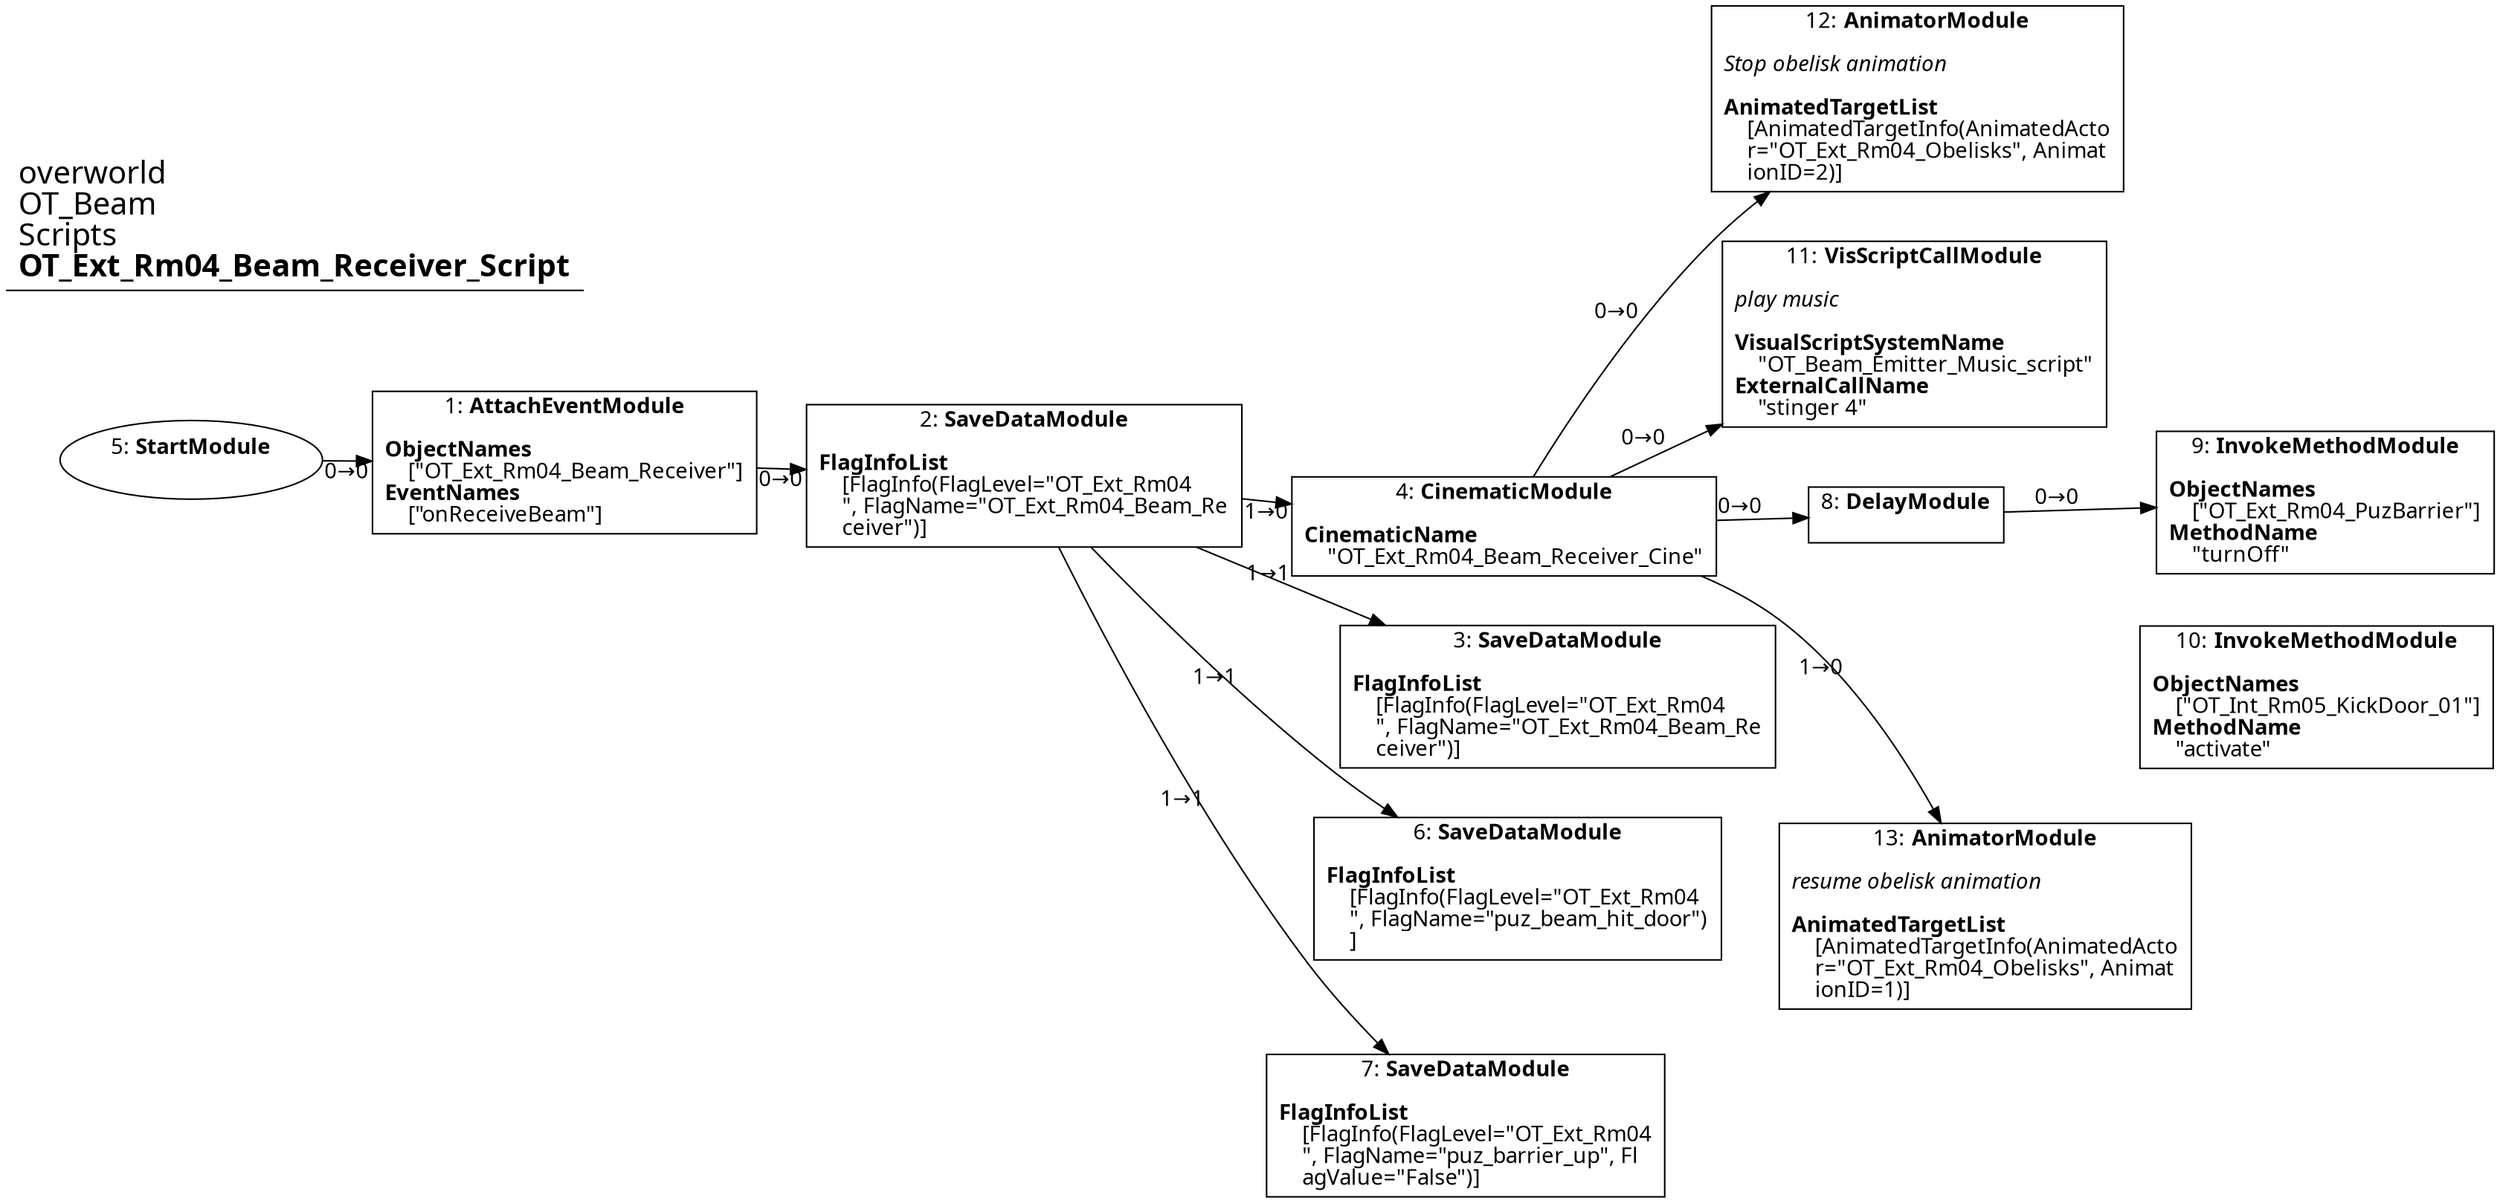digraph {
    layout = fdp;
    overlap = prism;
    sep = "+16";
    splines = spline;

    node [ shape = box ];

    graph [ fontname = "Segoe UI" ];
    node [ fontname = "Segoe UI" ];
    edge [ fontname = "Segoe UI" ];

    1 [ label = <1: <b>AttachEventModule</b><br/><br/><b>ObjectNames</b><br align="left"/>    [&quot;OT_Ext_Rm04_Beam_Receiver&quot;]<br align="left"/><b>EventNames</b><br align="left"/>    [&quot;onReceiveBeam&quot;]<br align="left"/>> ];
    1 [ pos = "0.178,-0.28800002!" ];
    1 -> 2 [ label = "0→0" ];

    2 [ label = <2: <b>SaveDataModule</b><br/><br/><b>FlagInfoList</b><br align="left"/>    [FlagInfo(FlagLevel=&quot;OT_Ext_Rm04<br align="left"/>    &quot;, FlagName=&quot;OT_Ext_Rm04_Beam_Re<br align="left"/>    ceiver&quot;)]<br align="left"/>> ];
    2 [ pos = "0.42100003,-0.28800002!" ];
    2 -> 4 [ label = "1→0" ];
    2 -> 3 [ label = "1→1" ];
    2 -> 6 [ label = "1→1" ];
    2 -> 7 [ label = "1→1" ];

    3 [ label = <3: <b>SaveDataModule</b><br/><br/><b>FlagInfoList</b><br align="left"/>    [FlagInfo(FlagLevel=&quot;OT_Ext_Rm04<br align="left"/>    &quot;, FlagName=&quot;OT_Ext_Rm04_Beam_Re<br align="left"/>    ceiver&quot;)]<br align="left"/>> ];
    3 [ pos = "0.717,-0.46800002!" ];

    4 [ label = <4: <b>CinematicModule</b><br/><br/><b>CinematicName</b><br align="left"/>    &quot;OT_Ext_Rm04_Beam_Receiver_Cine&quot;<br align="left"/>> ];
    4 [ pos = "0.71400005,-0.31100002!" ];
    4 -> 8 [ label = "0→0" ];
    4 -> 11 [ label = "0→0" ];
    4 -> 12 [ label = "0→0" ];
    4 -> 13 [ label = "1→0" ];

    5 [ label = <5: <b>StartModule</b><br/><br/>> ];
    5 [ shape = oval ]
    5 [ pos = "-0.028,-0.28800002!" ];
    5 -> 1 [ label = "0→0" ];

    6 [ label = <6: <b>SaveDataModule</b><br/><br/><b>FlagInfoList</b><br align="left"/>    [FlagInfo(FlagLevel=&quot;OT_Ext_Rm04<br align="left"/>    &quot;, FlagName=&quot;puz_beam_hit_door&quot;)<br align="left"/>    ]<br align="left"/>> ];
    6 [ pos = "0.71800005,-0.601!" ];

    7 [ label = <7: <b>SaveDataModule</b><br/><br/><b>FlagInfoList</b><br align="left"/>    [FlagInfo(FlagLevel=&quot;OT_Ext_Rm04<br align="left"/>    &quot;, FlagName=&quot;puz_barrier_up&quot;, Fl<br align="left"/>    agValue=&quot;False&quot;)]<br align="left"/>> ];
    7 [ pos = "0.71800005,-0.73300004!" ];

    8 [ label = <8: <b>DelayModule</b><br/><br/>> ];
    8 [ pos = "0.929,-0.31100002!" ];
    8 -> 9 [ label = "0→0" ];

    9 [ label = <9: <b>InvokeMethodModule</b><br/><br/><b>ObjectNames</b><br align="left"/>    [&quot;OT_Ext_Rm04_PuzBarrier&quot;]<br align="left"/><b>MethodName</b><br align="left"/>    &quot;turnOff&quot;<br align="left"/>> ];
    9 [ pos = "1.125,-0.31100002!" ];

    10 [ label = <10: <b>InvokeMethodModule</b><br/><br/><b>ObjectNames</b><br align="left"/>    [&quot;OT_Int_Rm05_KickDoor_01&quot;]<br align="left"/><b>MethodName</b><br align="left"/>    &quot;activate&quot;<br align="left"/>> ];
    10 [ pos = "1.125,-0.44900003!" ];

    11 [ label = <11: <b>VisScriptCallModule</b><br/><br/><i>play music<br align="left"/></i><br align="left"/><b>VisualScriptSystemName</b><br align="left"/>    &quot;OT_Beam_Emitter_Music_script&quot;<br align="left"/><b>ExternalCallName</b><br align="left"/>    &quot;stinger 4&quot;<br align="left"/>> ];
    11 [ pos = "0.93000007,-0.23300001!" ];

    12 [ label = <12: <b>AnimatorModule</b><br/><br/><i>Stop obelisk animation<br align="left"/></i><br align="left"/><b>AnimatedTargetList</b><br align="left"/>    [AnimatedTargetInfo(AnimatedActo<br align="left"/>    r=&quot;OT_Ext_Rm04_Obelisks&quot;, Animat<br align="left"/>    ionID=2)]<br align="left"/>> ];
    12 [ pos = "0.93100005,-0.096!" ];

    13 [ label = <13: <b>AnimatorModule</b><br/><br/><i>resume obelisk animation<br align="left"/></i><br align="left"/><b>AnimatedTargetList</b><br align="left"/>    [AnimatedTargetInfo(AnimatedActo<br align="left"/>    r=&quot;OT_Ext_Rm04_Obelisks&quot;, Animat<br align="left"/>    ionID=1)]<br align="left"/>> ];
    13 [ pos = "0.92800003,-0.61600006!" ];

    title [ pos = "-0.029000001,-0.095000006!" ];
    title [ shape = underline ];
    title [ label = <<font point-size="20">overworld<br align="left"/>OT_Beam<br align="left"/>Scripts<br align="left"/><b>OT_Ext_Rm04_Beam_Receiver_Script</b><br align="left"/></font>> ];
}

